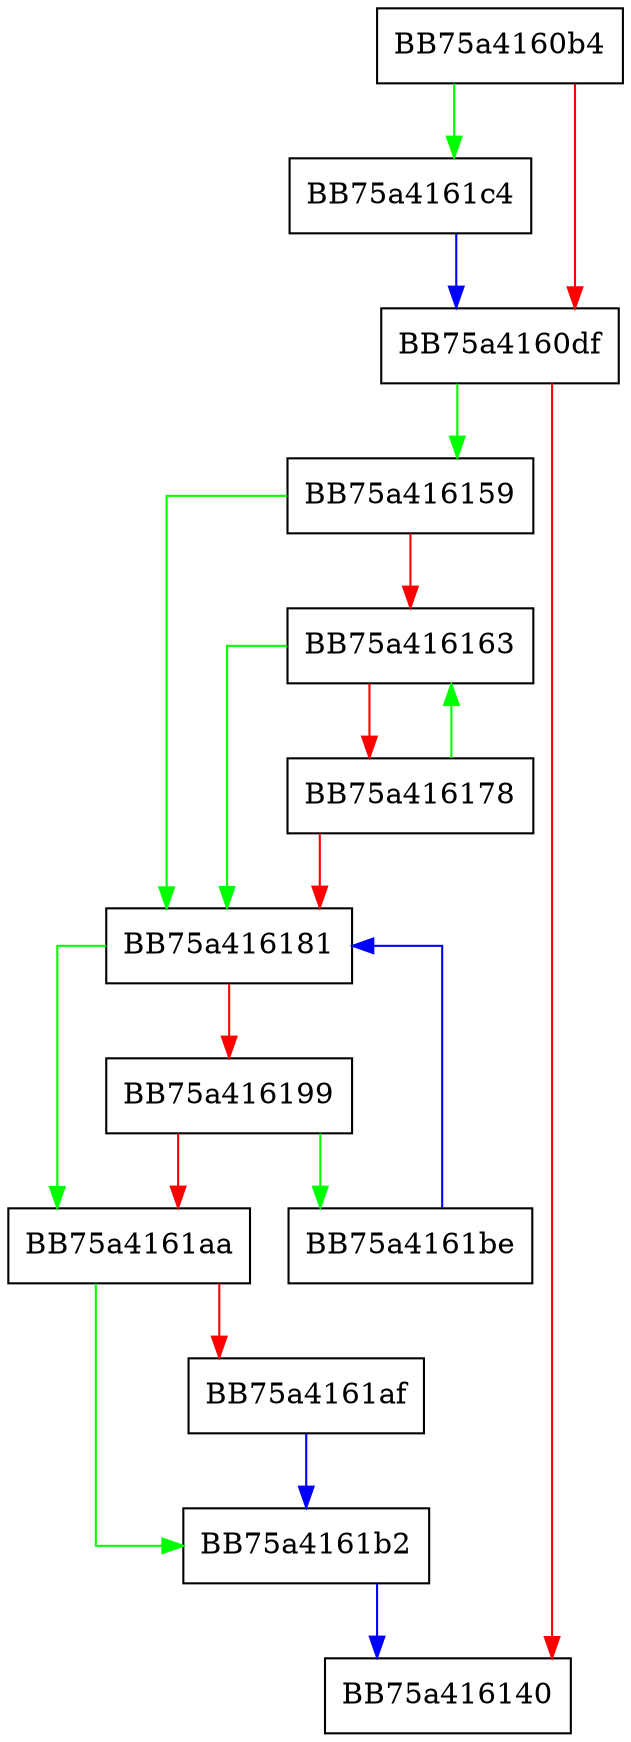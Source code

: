 digraph FindByPath {
  node [shape="box"];
  graph [splines=ortho];
  BB75a4160b4 -> BB75a4161c4 [color="green"];
  BB75a4160b4 -> BB75a4160df [color="red"];
  BB75a4160df -> BB75a416159 [color="green"];
  BB75a4160df -> BB75a416140 [color="red"];
  BB75a416159 -> BB75a416181 [color="green"];
  BB75a416159 -> BB75a416163 [color="red"];
  BB75a416163 -> BB75a416181 [color="green"];
  BB75a416163 -> BB75a416178 [color="red"];
  BB75a416178 -> BB75a416163 [color="green"];
  BB75a416178 -> BB75a416181 [color="red"];
  BB75a416181 -> BB75a4161aa [color="green"];
  BB75a416181 -> BB75a416199 [color="red"];
  BB75a416199 -> BB75a4161be [color="green"];
  BB75a416199 -> BB75a4161aa [color="red"];
  BB75a4161aa -> BB75a4161b2 [color="green"];
  BB75a4161aa -> BB75a4161af [color="red"];
  BB75a4161af -> BB75a4161b2 [color="blue"];
  BB75a4161b2 -> BB75a416140 [color="blue"];
  BB75a4161be -> BB75a416181 [color="blue"];
  BB75a4161c4 -> BB75a4160df [color="blue"];
}